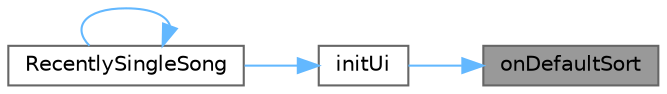 digraph "onDefaultSort"
{
 // LATEX_PDF_SIZE
  bgcolor="transparent";
  edge [fontname=Helvetica,fontsize=10,labelfontname=Helvetica,labelfontsize=10];
  node [fontname=Helvetica,fontsize=10,shape=box,height=0.2,width=0.4];
  rankdir="RL";
  Node1 [id="Node000001",label="onDefaultSort",height=0.2,width=0.4,color="gray40", fillcolor="grey60", style="filled", fontcolor="black",tooltip="默认排序槽函数"];
  Node1 -> Node2 [id="edge1_Node000001_Node000002",dir="back",color="steelblue1",style="solid",tooltip=" "];
  Node2 [id="Node000002",label="initUi",height=0.2,width=0.4,color="grey40", fillcolor="white", style="filled",URL="$class_recently_single_song.html#afba6e95967cc3eb25fd518f7bde6ec04",tooltip="初始化界面"];
  Node2 -> Node3 [id="edge2_Node000002_Node000003",dir="back",color="steelblue1",style="solid",tooltip=" "];
  Node3 [id="Node000003",label="RecentlySingleSong",height=0.2,width=0.4,color="grey40", fillcolor="white", style="filled",URL="$class_recently_single_song.html#a20d33c201251386bf7c763539b1a7b77",tooltip="构造函数，初始化最近单曲界面"];
  Node3 -> Node3 [id="edge3_Node000003_Node000003",dir="back",color="steelblue1",style="solid",tooltip=" "];
}
